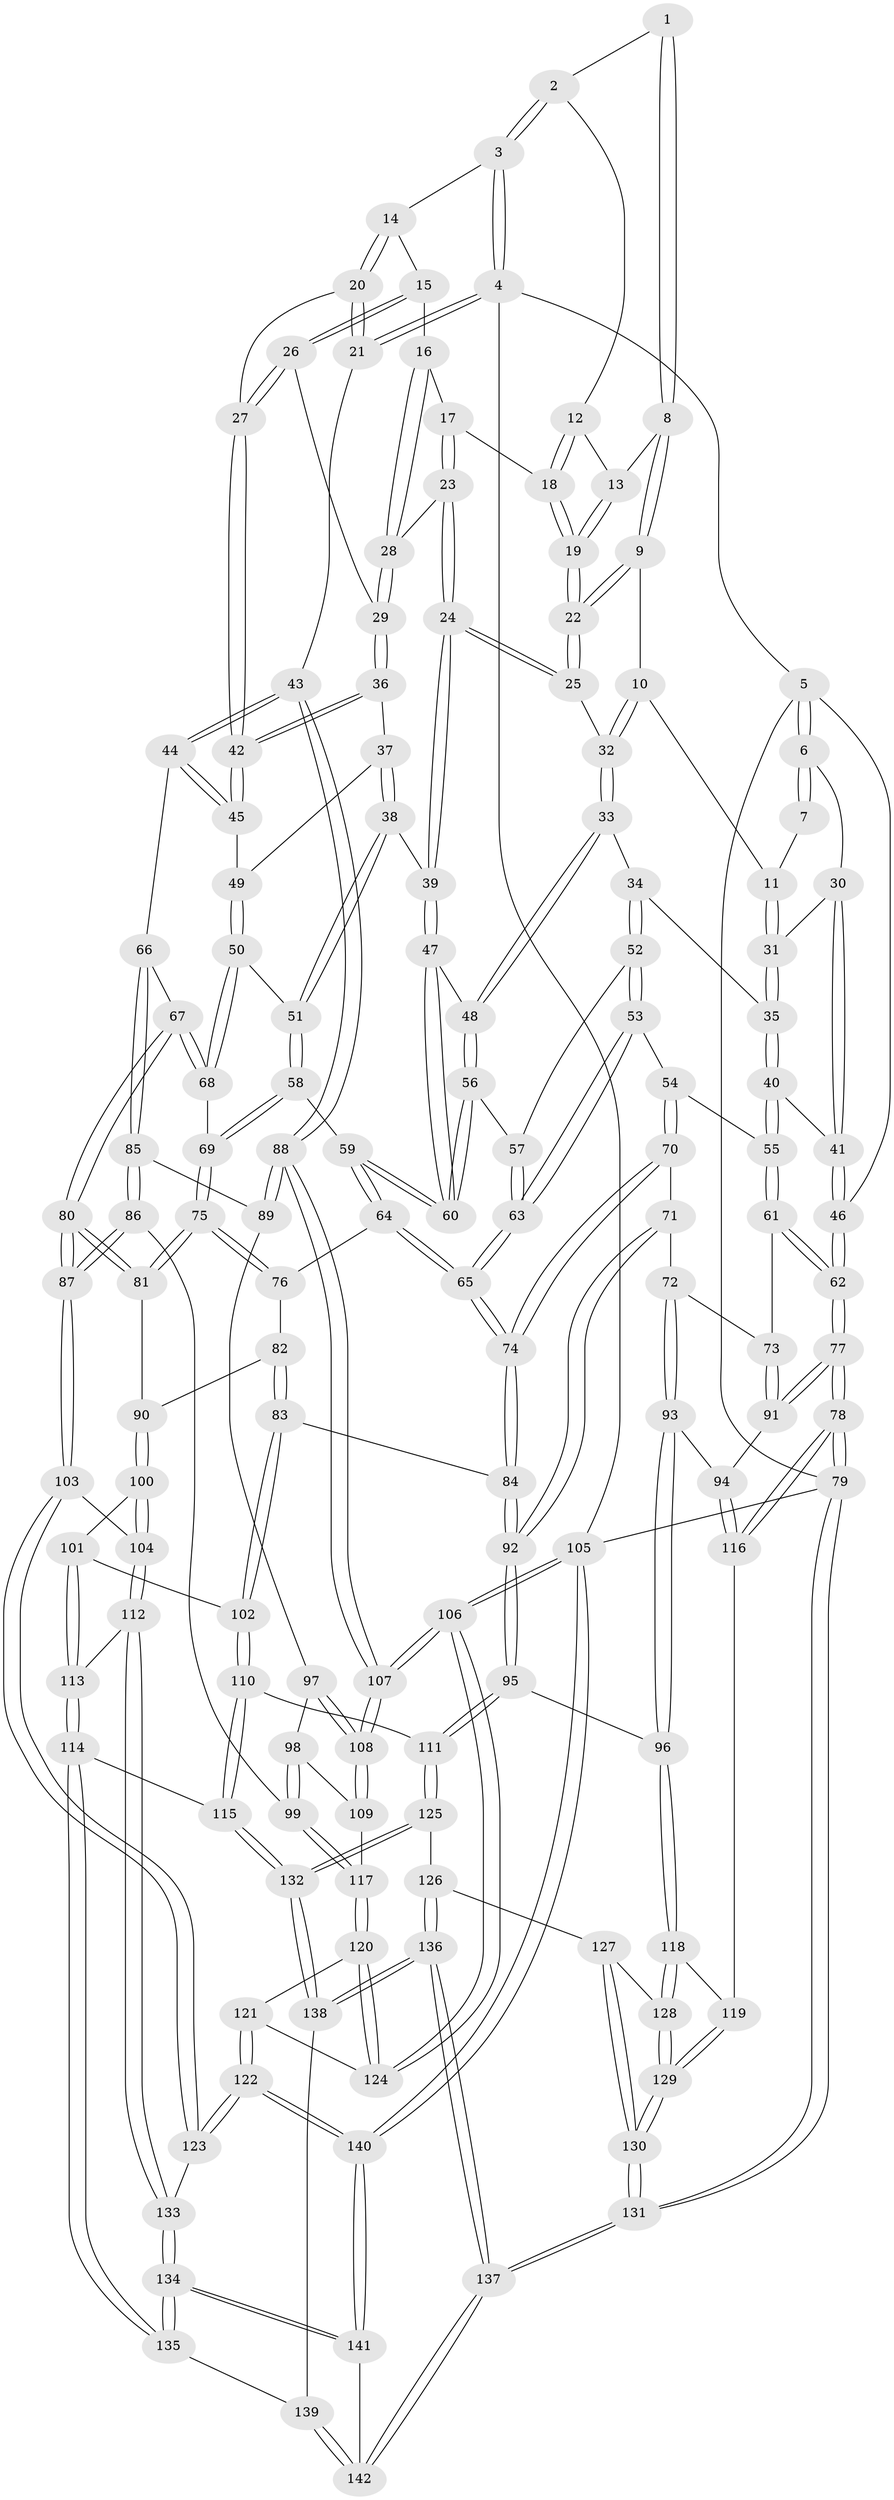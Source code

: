 // coarse degree distribution, {4: 0.46464646464646464, 5: 0.3838383838383838, 3: 0.04040404040404041, 6: 0.1111111111111111}
// Generated by graph-tools (version 1.1) at 2025/52/02/27/25 19:52:41]
// undirected, 142 vertices, 352 edges
graph export_dot {
graph [start="1"]
  node [color=gray90,style=filled];
  1 [pos="+0.43493509776756895+0"];
  2 [pos="+0.6305605147034379+0"];
  3 [pos="+0.736420581950638+0"];
  4 [pos="+1+0"];
  5 [pos="+0+0"];
  6 [pos="+0+0"];
  7 [pos="+0.40373809614849904+0"];
  8 [pos="+0.4715897645890154+0.06572609128816148"];
  9 [pos="+0.4364192886795544+0.0873890165751478"];
  10 [pos="+0.4148496409803615+0.0931254214869804"];
  11 [pos="+0.40183396101871144+0.08807277591177004"];
  12 [pos="+0.5842180524451562+0"];
  13 [pos="+0.49235581011643126+0.058330333729207595"];
  14 [pos="+0.7541924264675093+0"];
  15 [pos="+0.7555701578517038+0"];
  16 [pos="+0.7264838309229975+0.050528790560866704"];
  17 [pos="+0.619750827774794+0.09530670071947216"];
  18 [pos="+0.5788810341564935+0.0791622954846145"];
  19 [pos="+0.5537689452649022+0.10603118127036089"];
  20 [pos="+0.993417826170782+0.11282696379491393"];
  21 [pos="+1+0.06668327324922109"];
  22 [pos="+0.5455129528772188+0.1426363650805678"];
  23 [pos="+0.6297205454287556+0.16663350289511797"];
  24 [pos="+0.56968862736194+0.2213924181002579"];
  25 [pos="+0.5505469131380906+0.18321214092790306"];
  26 [pos="+0.8789963945586446+0.1385041265062518"];
  27 [pos="+0.9076930593197028+0.15523503026322022"];
  28 [pos="+0.7222959640482519+0.13703534817910287"];
  29 [pos="+0.7421201507837905+0.1701419118457643"];
  30 [pos="+0.2711901260961659+0.09121941406771686"];
  31 [pos="+0.3082646236737924+0.11746287031224993"];
  32 [pos="+0.43883157040311743+0.1483287008597151"];
  33 [pos="+0.4216236419170097+0.2568725283310963"];
  34 [pos="+0.4160644442707251+0.2587815018998703"];
  35 [pos="+0.3169358289968279+0.22975637192264492"];
  36 [pos="+0.7431714416550669+0.18202870801137241"];
  37 [pos="+0.7390548561380825+0.19857005419707716"];
  38 [pos="+0.5911065967453983+0.27261161003808587"];
  39 [pos="+0.5670992539685865+0.26023794956599383"];
  40 [pos="+0.2459765648958285+0.29677410727304754"];
  41 [pos="+0.16519621178925822+0.22487108896376654"];
  42 [pos="+0.8854917122329706+0.24224015029363663"];
  43 [pos="+1+0.3821070040680726"];
  44 [pos="+0.915531909139441+0.3627670582051323"];
  45 [pos="+0.8869582903114306+0.30892706742103304"];
  46 [pos="+0+0.06695940148465547"];
  47 [pos="+0.5488201284954072+0.2703720156646067"];
  48 [pos="+0.5427092585859244+0.27162937220021444"];
  49 [pos="+0.7547745320959411+0.27497012667324133"];
  50 [pos="+0.6758806759867148+0.34432322576276025"];
  51 [pos="+0.6396446600247152+0.3172505841638507"];
  52 [pos="+0.4051832427273532+0.3182706495892112"];
  53 [pos="+0.3726270178675864+0.3708224829012428"];
  54 [pos="+0.2477459506860177+0.33357636198894647"];
  55 [pos="+0.24246929658401506+0.32634983998055517"];
  56 [pos="+0.4685980752455837+0.3758747443047599"];
  57 [pos="+0.467113492571763+0.3765116497717357"];
  58 [pos="+0.5520290099590759+0.43021565273106177"];
  59 [pos="+0.5438249271341816+0.4303946589022055"];
  60 [pos="+0.5427862388501653+0.4274720221001752"];
  61 [pos="+0.05987319872974728+0.41437225760061125"];
  62 [pos="+0+0.3267540432765945"];
  63 [pos="+0.40456227048358456+0.4499004709898173"];
  64 [pos="+0.5128901378940507+0.476530191361115"];
  65 [pos="+0.40070320130032605+0.5085856705723315"];
  66 [pos="+0.8400819223844995+0.4442272201312804"];
  67 [pos="+0.785638679367114+0.45278309161478"];
  68 [pos="+0.7030159453462275+0.42784172448796837"];
  69 [pos="+0.6768613869754538+0.44766749531701816"];
  70 [pos="+0.2767119781463523+0.4714463096575287"];
  71 [pos="+0.19136586197145442+0.518772853581726"];
  72 [pos="+0.15559818293281472+0.5150898171864575"];
  73 [pos="+0.11994498261286825+0.4946050008454716"];
  74 [pos="+0.3953280758534196+0.5160167562311169"];
  75 [pos="+0.6292520047991675+0.5402151540303469"];
  76 [pos="+0.5648832797775052+0.5227084777403732"];
  77 [pos="+0+0.5936773100847554"];
  78 [pos="+0+0.7713274356105604"];
  79 [pos="+0+1"];
  80 [pos="+0.7433132115635696+0.611594862195037"];
  81 [pos="+0.6318673754131083+0.555587041521983"];
  82 [pos="+0.5297812835910415+0.5693397931717432"];
  83 [pos="+0.4503806689885896+0.6168661656126199"];
  84 [pos="+0.3955737853247573+0.5208422698378831"];
  85 [pos="+0.8910356752368824+0.558739617786676"];
  86 [pos="+0.8053340479620774+0.6838316928550929"];
  87 [pos="+0.7727416498118854+0.6887925029403623"];
  88 [pos="+1+0.5124111743301011"];
  89 [pos="+0.8955574912513066+0.560231719074643"];
  90 [pos="+0.609432482435747+0.6013518521502448"];
  91 [pos="+0.04150993093686738+0.624613712572228"];
  92 [pos="+0.26312065930115525+0.6440646176263579"];
  93 [pos="+0.13322778797889992+0.6936368644532045"];
  94 [pos="+0.10717350773242985+0.6862058542503838"];
  95 [pos="+0.25025201185845086+0.7059783481848004"];
  96 [pos="+0.1748618247922622+0.7272829168733902"];
  97 [pos="+0.9622943463149208+0.648324805498121"];
  98 [pos="+0.915108840454901+0.675771413539048"];
  99 [pos="+0.8402450989401934+0.6996658160103022"];
  100 [pos="+0.5986560553018235+0.6368061502682452"];
  101 [pos="+0.4686004023974424+0.6549188799683004"];
  102 [pos="+0.45962010495069344+0.6505813445525038"];
  103 [pos="+0.7254524508885474+0.7379192234297138"];
  104 [pos="+0.6678484539233804+0.7335390493896577"];
  105 [pos="+1+1"];
  106 [pos="+1+0.8873508331804724"];
  107 [pos="+1+0.6908114747357118"];
  108 [pos="+1+0.690256008826541"];
  109 [pos="+0.9669600353597273+0.7369783800015164"];
  110 [pos="+0.35666619477831984+0.7512186437104129"];
  111 [pos="+0.33157472239122765+0.7529285513068069"];
  112 [pos="+0.5602909716311614+0.7981862741528315"];
  113 [pos="+0.5588399373037122+0.7983821879652726"];
  114 [pos="+0.49011638737053714+0.8621225694937823"];
  115 [pos="+0.4587768668675263+0.8525980840841827"];
  116 [pos="+0+0.7686314033364284"];
  117 [pos="+0.9033624355640515+0.7672805447816907"];
  118 [pos="+0.15889126496586134+0.7735275882653104"];
  119 [pos="+0.058502628254967035+0.8119028719286195"];
  120 [pos="+0.9050707257204003+0.7920558657207754"];
  121 [pos="+0.858809629813317+0.8887899139567353"];
  122 [pos="+0.844058872592097+0.902706308123402"];
  123 [pos="+0.7550531271526068+0.8499539310692446"];
  124 [pos="+1+0.8587739371654571"];
  125 [pos="+0.29865738425540606+0.865910926529012"];
  126 [pos="+0.24236626036858178+0.889779554558871"];
  127 [pos="+0.21263018835631523+0.8785337600676585"];
  128 [pos="+0.16279881865365503+0.7980123391855999"];
  129 [pos="+0.04911788696247501+0.9876354195859954"];
  130 [pos="+0.03312394495664246+1"];
  131 [pos="+0+1"];
  132 [pos="+0.3518797955081512+0.9209870334494402"];
  133 [pos="+0.6683846105551468+0.9231331828510536"];
  134 [pos="+0.6291849379516832+1"];
  135 [pos="+0.4990268062297041+0.9019718339162838"];
  136 [pos="+0.272634347778508+1"];
  137 [pos="+0.27060014128339277+1"];
  138 [pos="+0.35080422787057897+1"];
  139 [pos="+0.47736020915813704+0.9322834607121815"];
  140 [pos="+0.9329940243486076+1"];
  141 [pos="+0.6620948653195547+1"];
  142 [pos="+0.4987248449553978+1"];
  1 -- 2;
  1 -- 8;
  1 -- 8;
  2 -- 3;
  2 -- 3;
  2 -- 12;
  3 -- 4;
  3 -- 4;
  3 -- 14;
  4 -- 5;
  4 -- 21;
  4 -- 21;
  4 -- 105;
  5 -- 6;
  5 -- 6;
  5 -- 46;
  5 -- 79;
  6 -- 7;
  6 -- 7;
  6 -- 30;
  7 -- 11;
  8 -- 9;
  8 -- 9;
  8 -- 13;
  9 -- 10;
  9 -- 22;
  9 -- 22;
  10 -- 11;
  10 -- 32;
  10 -- 32;
  11 -- 31;
  11 -- 31;
  12 -- 13;
  12 -- 18;
  12 -- 18;
  13 -- 19;
  13 -- 19;
  14 -- 15;
  14 -- 20;
  14 -- 20;
  15 -- 16;
  15 -- 26;
  15 -- 26;
  16 -- 17;
  16 -- 28;
  16 -- 28;
  17 -- 18;
  17 -- 23;
  17 -- 23;
  18 -- 19;
  18 -- 19;
  19 -- 22;
  19 -- 22;
  20 -- 21;
  20 -- 21;
  20 -- 27;
  21 -- 43;
  22 -- 25;
  22 -- 25;
  23 -- 24;
  23 -- 24;
  23 -- 28;
  24 -- 25;
  24 -- 25;
  24 -- 39;
  24 -- 39;
  25 -- 32;
  26 -- 27;
  26 -- 27;
  26 -- 29;
  27 -- 42;
  27 -- 42;
  28 -- 29;
  28 -- 29;
  29 -- 36;
  29 -- 36;
  30 -- 31;
  30 -- 41;
  30 -- 41;
  31 -- 35;
  31 -- 35;
  32 -- 33;
  32 -- 33;
  33 -- 34;
  33 -- 48;
  33 -- 48;
  34 -- 35;
  34 -- 52;
  34 -- 52;
  35 -- 40;
  35 -- 40;
  36 -- 37;
  36 -- 42;
  36 -- 42;
  37 -- 38;
  37 -- 38;
  37 -- 49;
  38 -- 39;
  38 -- 51;
  38 -- 51;
  39 -- 47;
  39 -- 47;
  40 -- 41;
  40 -- 55;
  40 -- 55;
  41 -- 46;
  41 -- 46;
  42 -- 45;
  42 -- 45;
  43 -- 44;
  43 -- 44;
  43 -- 88;
  43 -- 88;
  44 -- 45;
  44 -- 45;
  44 -- 66;
  45 -- 49;
  46 -- 62;
  46 -- 62;
  47 -- 48;
  47 -- 60;
  47 -- 60;
  48 -- 56;
  48 -- 56;
  49 -- 50;
  49 -- 50;
  50 -- 51;
  50 -- 68;
  50 -- 68;
  51 -- 58;
  51 -- 58;
  52 -- 53;
  52 -- 53;
  52 -- 57;
  53 -- 54;
  53 -- 63;
  53 -- 63;
  54 -- 55;
  54 -- 70;
  54 -- 70;
  55 -- 61;
  55 -- 61;
  56 -- 57;
  56 -- 60;
  56 -- 60;
  57 -- 63;
  57 -- 63;
  58 -- 59;
  58 -- 69;
  58 -- 69;
  59 -- 60;
  59 -- 60;
  59 -- 64;
  59 -- 64;
  61 -- 62;
  61 -- 62;
  61 -- 73;
  62 -- 77;
  62 -- 77;
  63 -- 65;
  63 -- 65;
  64 -- 65;
  64 -- 65;
  64 -- 76;
  65 -- 74;
  65 -- 74;
  66 -- 67;
  66 -- 85;
  66 -- 85;
  67 -- 68;
  67 -- 68;
  67 -- 80;
  67 -- 80;
  68 -- 69;
  69 -- 75;
  69 -- 75;
  70 -- 71;
  70 -- 74;
  70 -- 74;
  71 -- 72;
  71 -- 92;
  71 -- 92;
  72 -- 73;
  72 -- 93;
  72 -- 93;
  73 -- 91;
  73 -- 91;
  74 -- 84;
  74 -- 84;
  75 -- 76;
  75 -- 76;
  75 -- 81;
  75 -- 81;
  76 -- 82;
  77 -- 78;
  77 -- 78;
  77 -- 91;
  77 -- 91;
  78 -- 79;
  78 -- 79;
  78 -- 116;
  78 -- 116;
  79 -- 131;
  79 -- 131;
  79 -- 105;
  80 -- 81;
  80 -- 81;
  80 -- 87;
  80 -- 87;
  81 -- 90;
  82 -- 83;
  82 -- 83;
  82 -- 90;
  83 -- 84;
  83 -- 102;
  83 -- 102;
  84 -- 92;
  84 -- 92;
  85 -- 86;
  85 -- 86;
  85 -- 89;
  86 -- 87;
  86 -- 87;
  86 -- 99;
  87 -- 103;
  87 -- 103;
  88 -- 89;
  88 -- 89;
  88 -- 107;
  88 -- 107;
  89 -- 97;
  90 -- 100;
  90 -- 100;
  91 -- 94;
  92 -- 95;
  92 -- 95;
  93 -- 94;
  93 -- 96;
  93 -- 96;
  94 -- 116;
  94 -- 116;
  95 -- 96;
  95 -- 111;
  95 -- 111;
  96 -- 118;
  96 -- 118;
  97 -- 98;
  97 -- 108;
  97 -- 108;
  98 -- 99;
  98 -- 99;
  98 -- 109;
  99 -- 117;
  99 -- 117;
  100 -- 101;
  100 -- 104;
  100 -- 104;
  101 -- 102;
  101 -- 113;
  101 -- 113;
  102 -- 110;
  102 -- 110;
  103 -- 104;
  103 -- 123;
  103 -- 123;
  104 -- 112;
  104 -- 112;
  105 -- 106;
  105 -- 106;
  105 -- 140;
  105 -- 140;
  106 -- 107;
  106 -- 107;
  106 -- 124;
  106 -- 124;
  107 -- 108;
  107 -- 108;
  108 -- 109;
  108 -- 109;
  109 -- 117;
  110 -- 111;
  110 -- 115;
  110 -- 115;
  111 -- 125;
  111 -- 125;
  112 -- 113;
  112 -- 133;
  112 -- 133;
  113 -- 114;
  113 -- 114;
  114 -- 115;
  114 -- 135;
  114 -- 135;
  115 -- 132;
  115 -- 132;
  116 -- 119;
  117 -- 120;
  117 -- 120;
  118 -- 119;
  118 -- 128;
  118 -- 128;
  119 -- 129;
  119 -- 129;
  120 -- 121;
  120 -- 124;
  120 -- 124;
  121 -- 122;
  121 -- 122;
  121 -- 124;
  122 -- 123;
  122 -- 123;
  122 -- 140;
  122 -- 140;
  123 -- 133;
  125 -- 126;
  125 -- 132;
  125 -- 132;
  126 -- 127;
  126 -- 136;
  126 -- 136;
  127 -- 128;
  127 -- 130;
  127 -- 130;
  128 -- 129;
  128 -- 129;
  129 -- 130;
  129 -- 130;
  130 -- 131;
  130 -- 131;
  131 -- 137;
  131 -- 137;
  132 -- 138;
  132 -- 138;
  133 -- 134;
  133 -- 134;
  134 -- 135;
  134 -- 135;
  134 -- 141;
  134 -- 141;
  135 -- 139;
  136 -- 137;
  136 -- 137;
  136 -- 138;
  136 -- 138;
  137 -- 142;
  137 -- 142;
  138 -- 139;
  139 -- 142;
  139 -- 142;
  140 -- 141;
  140 -- 141;
  141 -- 142;
}
